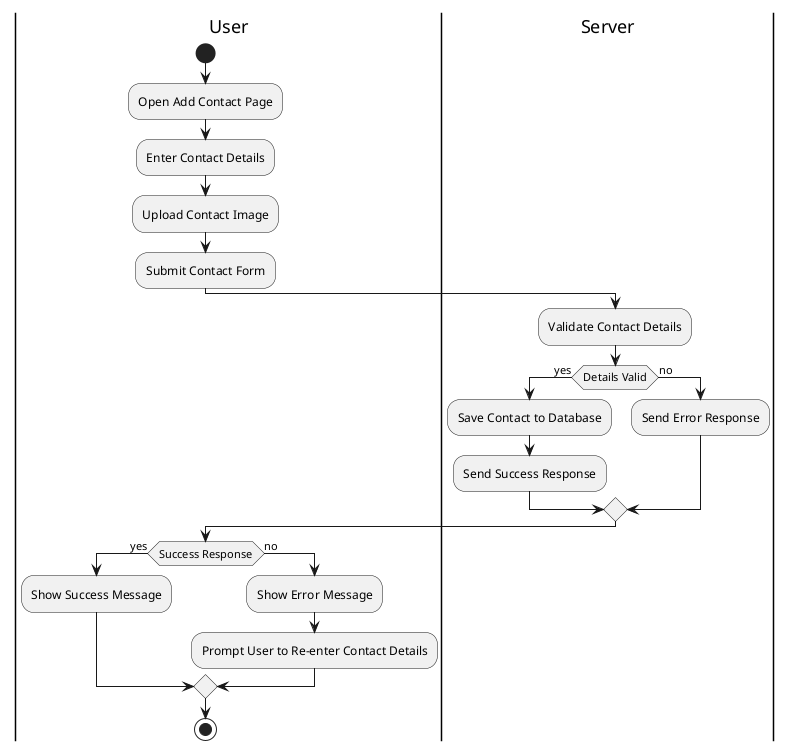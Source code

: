 @startuml
|User|
start
:Open Add Contact Page;
:Enter Contact Details;
:Upload Contact Image;
:Submit Contact Form;

|Server|
:Validate Contact Details;
if (Details Valid) then (yes)
  :Save Contact to Database;
  :Send Success Response;
else (no)
  :Send Error Response;
endif

|User|
if (Success Response) then (yes)
  :Show Success Message;
else (no)
  :Show Error Message;
  :Prompt User to Re-enter Contact Details;
endif
stop
@enduml
